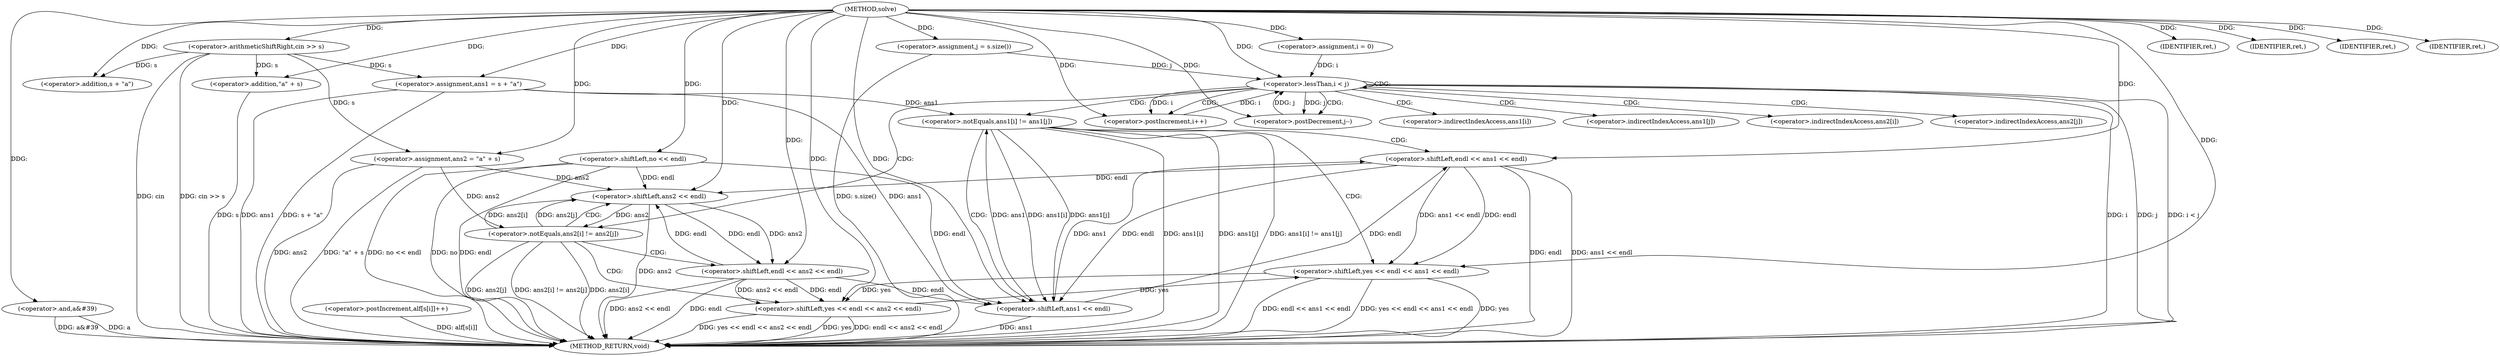 digraph "solve" {  
"1000303" [label = "(METHOD,solve)" ]
"1000391" [label = "(METHOD_RETURN,void)" ]
"1000307" [label = "(<operator>.arithmeticShiftRight,cin >> s)" ]
"1000319" [label = "(<operator>.and,a&#39)" ]
"1000328" [label = "(<operator>.assignment,ans1 = s + \"a\")" ]
"1000334" [label = "(<operator>.assignment,ans2 = \"a\" + s)" ]
"1000340" [label = "(<operator>.assignment,i = 0)" ]
"1000344" [label = "(<operator>.assignment,j = s.size())" ]
"1000390" [label = "(IDENTIFIER,ret,)" ]
"1000311" [label = "(<operator>.postIncrement,alf[s[i]]++)" ]
"1000323" [label = "(<operator>.shiftLeft,no << endl)" ]
"1000326" [label = "(IDENTIFIER,ret,)" ]
"1000348" [label = "(<operator>.lessThan,i < j)" ]
"1000330" [label = "(<operator>.addition,s + \"a\")" ]
"1000336" [label = "(<operator>.addition,\"a\" + s)" ]
"1000386" [label = "(<operator>.postIncrement,i++)" ]
"1000388" [label = "(<operator>.postDecrement,j--)" ]
"1000353" [label = "(<operator>.notEquals,ans1[i] != ans1[j])" ]
"1000370" [label = "(<operator>.notEquals,ans2[i] != ans2[j])" ]
"1000361" [label = "(<operator>.shiftLeft,yes << endl << ans1 << endl)" ]
"1000368" [label = "(IDENTIFIER,ret,)" ]
"1000378" [label = "(<operator>.shiftLeft,yes << endl << ans2 << endl)" ]
"1000385" [label = "(IDENTIFIER,ret,)" ]
"1000363" [label = "(<operator>.shiftLeft,endl << ans1 << endl)" ]
"1000380" [label = "(<operator>.shiftLeft,endl << ans2 << endl)" ]
"1000365" [label = "(<operator>.shiftLeft,ans1 << endl)" ]
"1000382" [label = "(<operator>.shiftLeft,ans2 << endl)" ]
"1000354" [label = "(<operator>.indirectIndexAccess,ans1[i])" ]
"1000357" [label = "(<operator>.indirectIndexAccess,ans1[j])" ]
"1000371" [label = "(<operator>.indirectIndexAccess,ans2[i])" ]
"1000374" [label = "(<operator>.indirectIndexAccess,ans2[j])" ]
  "1000307" -> "1000391"  [ label = "DDG: cin >> s"] 
  "1000311" -> "1000391"  [ label = "DDG: alf[s[i]]"] 
  "1000319" -> "1000391"  [ label = "DDG: a&#39"] 
  "1000323" -> "1000391"  [ label = "DDG: endl"] 
  "1000323" -> "1000391"  [ label = "DDG: no << endl"] 
  "1000328" -> "1000391"  [ label = "DDG: ans1"] 
  "1000328" -> "1000391"  [ label = "DDG: s + \"a\""] 
  "1000334" -> "1000391"  [ label = "DDG: ans2"] 
  "1000336" -> "1000391"  [ label = "DDG: s"] 
  "1000334" -> "1000391"  [ label = "DDG: \"a\" + s"] 
  "1000344" -> "1000391"  [ label = "DDG: s.size()"] 
  "1000348" -> "1000391"  [ label = "DDG: i"] 
  "1000348" -> "1000391"  [ label = "DDG: j"] 
  "1000348" -> "1000391"  [ label = "DDG: i < j"] 
  "1000353" -> "1000391"  [ label = "DDG: ans1[i]"] 
  "1000353" -> "1000391"  [ label = "DDG: ans1[j]"] 
  "1000353" -> "1000391"  [ label = "DDG: ans1[i] != ans1[j]"] 
  "1000361" -> "1000391"  [ label = "DDG: yes"] 
  "1000363" -> "1000391"  [ label = "DDG: endl"] 
  "1000365" -> "1000391"  [ label = "DDG: ans1"] 
  "1000363" -> "1000391"  [ label = "DDG: ans1 << endl"] 
  "1000361" -> "1000391"  [ label = "DDG: endl << ans1 << endl"] 
  "1000361" -> "1000391"  [ label = "DDG: yes << endl << ans1 << endl"] 
  "1000370" -> "1000391"  [ label = "DDG: ans2[i]"] 
  "1000370" -> "1000391"  [ label = "DDG: ans2[j]"] 
  "1000370" -> "1000391"  [ label = "DDG: ans2[i] != ans2[j]"] 
  "1000378" -> "1000391"  [ label = "DDG: yes"] 
  "1000380" -> "1000391"  [ label = "DDG: endl"] 
  "1000382" -> "1000391"  [ label = "DDG: ans2"] 
  "1000380" -> "1000391"  [ label = "DDG: ans2 << endl"] 
  "1000378" -> "1000391"  [ label = "DDG: endl << ans2 << endl"] 
  "1000378" -> "1000391"  [ label = "DDG: yes << endl << ans2 << endl"] 
  "1000319" -> "1000391"  [ label = "DDG: a"] 
  "1000307" -> "1000391"  [ label = "DDG: cin"] 
  "1000323" -> "1000391"  [ label = "DDG: no"] 
  "1000307" -> "1000328"  [ label = "DDG: s"] 
  "1000303" -> "1000328"  [ label = "DDG: "] 
  "1000303" -> "1000334"  [ label = "DDG: "] 
  "1000307" -> "1000334"  [ label = "DDG: s"] 
  "1000303" -> "1000340"  [ label = "DDG: "] 
  "1000303" -> "1000344"  [ label = "DDG: "] 
  "1000303" -> "1000390"  [ label = "DDG: "] 
  "1000303" -> "1000307"  [ label = "DDG: "] 
  "1000303" -> "1000319"  [ label = "DDG: "] 
  "1000303" -> "1000326"  [ label = "DDG: "] 
  "1000303" -> "1000323"  [ label = "DDG: "] 
  "1000307" -> "1000330"  [ label = "DDG: s"] 
  "1000303" -> "1000330"  [ label = "DDG: "] 
  "1000303" -> "1000336"  [ label = "DDG: "] 
  "1000307" -> "1000336"  [ label = "DDG: s"] 
  "1000340" -> "1000348"  [ label = "DDG: i"] 
  "1000386" -> "1000348"  [ label = "DDG: i"] 
  "1000303" -> "1000348"  [ label = "DDG: "] 
  "1000344" -> "1000348"  [ label = "DDG: j"] 
  "1000388" -> "1000348"  [ label = "DDG: j"] 
  "1000348" -> "1000386"  [ label = "DDG: i"] 
  "1000303" -> "1000386"  [ label = "DDG: "] 
  "1000348" -> "1000388"  [ label = "DDG: j"] 
  "1000303" -> "1000388"  [ label = "DDG: "] 
  "1000328" -> "1000353"  [ label = "DDG: ans1"] 
  "1000365" -> "1000353"  [ label = "DDG: ans1"] 
  "1000303" -> "1000368"  [ label = "DDG: "] 
  "1000334" -> "1000370"  [ label = "DDG: ans2"] 
  "1000382" -> "1000370"  [ label = "DDG: ans2"] 
  "1000303" -> "1000385"  [ label = "DDG: "] 
  "1000378" -> "1000361"  [ label = "DDG: yes"] 
  "1000303" -> "1000361"  [ label = "DDG: "] 
  "1000363" -> "1000361"  [ label = "DDG: endl"] 
  "1000363" -> "1000361"  [ label = "DDG: ans1 << endl"] 
  "1000361" -> "1000378"  [ label = "DDG: yes"] 
  "1000303" -> "1000378"  [ label = "DDG: "] 
  "1000380" -> "1000378"  [ label = "DDG: endl"] 
  "1000380" -> "1000378"  [ label = "DDG: ans2 << endl"] 
  "1000365" -> "1000363"  [ label = "DDG: endl"] 
  "1000303" -> "1000363"  [ label = "DDG: "] 
  "1000365" -> "1000363"  [ label = "DDG: ans1"] 
  "1000382" -> "1000380"  [ label = "DDG: endl"] 
  "1000303" -> "1000380"  [ label = "DDG: "] 
  "1000382" -> "1000380"  [ label = "DDG: ans2"] 
  "1000328" -> "1000365"  [ label = "DDG: ans1"] 
  "1000353" -> "1000365"  [ label = "DDG: ans1[i]"] 
  "1000353" -> "1000365"  [ label = "DDG: ans1[j]"] 
  "1000303" -> "1000365"  [ label = "DDG: "] 
  "1000323" -> "1000365"  [ label = "DDG: endl"] 
  "1000363" -> "1000365"  [ label = "DDG: endl"] 
  "1000380" -> "1000365"  [ label = "DDG: endl"] 
  "1000334" -> "1000382"  [ label = "DDG: ans2"] 
  "1000370" -> "1000382"  [ label = "DDG: ans2[i]"] 
  "1000370" -> "1000382"  [ label = "DDG: ans2[j]"] 
  "1000303" -> "1000382"  [ label = "DDG: "] 
  "1000323" -> "1000382"  [ label = "DDG: endl"] 
  "1000363" -> "1000382"  [ label = "DDG: endl"] 
  "1000380" -> "1000382"  [ label = "DDG: endl"] 
  "1000348" -> "1000357"  [ label = "CDG: "] 
  "1000348" -> "1000374"  [ label = "CDG: "] 
  "1000348" -> "1000370"  [ label = "CDG: "] 
  "1000348" -> "1000348"  [ label = "CDG: "] 
  "1000348" -> "1000371"  [ label = "CDG: "] 
  "1000348" -> "1000354"  [ label = "CDG: "] 
  "1000348" -> "1000353"  [ label = "CDG: "] 
  "1000348" -> "1000386"  [ label = "CDG: "] 
  "1000348" -> "1000388"  [ label = "CDG: "] 
  "1000353" -> "1000365"  [ label = "CDG: "] 
  "1000353" -> "1000363"  [ label = "CDG: "] 
  "1000353" -> "1000361"  [ label = "CDG: "] 
  "1000370" -> "1000380"  [ label = "CDG: "] 
  "1000370" -> "1000382"  [ label = "CDG: "] 
  "1000370" -> "1000378"  [ label = "CDG: "] 
}
